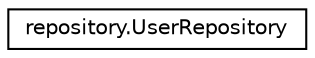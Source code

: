 digraph "Graphical Class Hierarchy"
{
  edge [fontname="Helvetica",fontsize="10",labelfontname="Helvetica",labelfontsize="10"];
  node [fontname="Helvetica",fontsize="10",shape=record];
  rankdir="LR";
  Node0 [label="repository.UserRepository",height=0.2,width=0.4,color="black", fillcolor="white", style="filled",URL="$classrepository_1_1_user_repository.html"];
}
